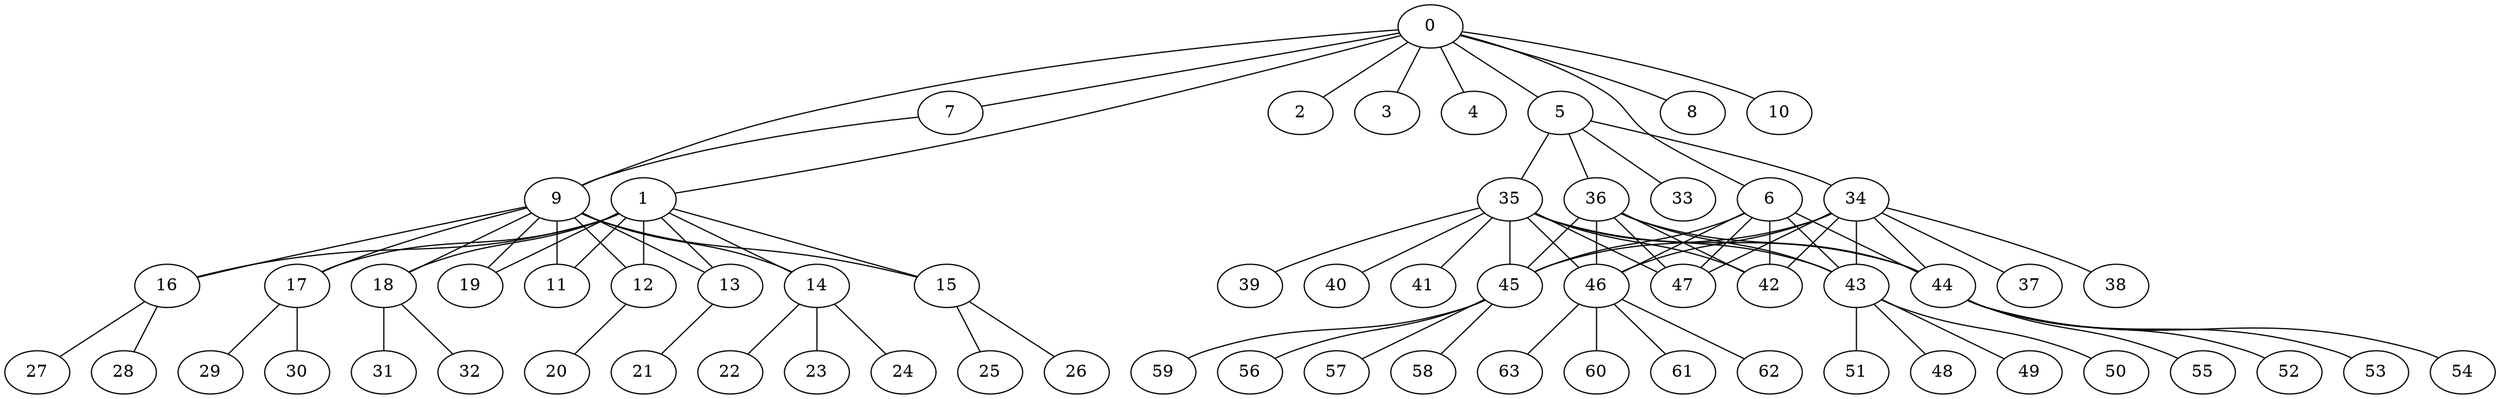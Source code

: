 strict graph G {
0 [childgroup=0, display=0, enterk=0, id=0, itext="ROOT:", level=0, next=0, nextk=0, parent=0, title=ROOT];
1 [childgroup=12, display=al_basis_info_display, enterk=nav_down, id=1, itext="System Info", level=1, next=2, nextk=nav_next, parent=0, title=mi_system_info];
2 [childgroup=61, display=al_menu_timers_display, enterk=nav_down, id=2, itext="=[ TIMERS T1/T1 ]===", level=1, next=3, nextk=nav_next, parent=0, title=mi_timers_info];
3 [childgroup=62, display=al_menu_cycles_display, enterk=nav_down, id=3, itext="=[ CYCLES C1/C2 ]===", level=1, next=4, nextk=nav_next, parent=0, title=mi_acycle_info];
4 [childgroup=62, display=al_menu_monitor_display, enterk=nav_down, id=4, itext="=[ MONITORING ]=====", level=1, next=5, nextk=nav_next, parent=0, title=mi_monitor_info];
5 [childgroup=34, display=al_menu_time_display, enterk=nav_down, id=5, itext="=[ Info CLOCK ]=====", level=1, next=6, nextk=nav_next, parent=0, title=mi_clock_info];
6 [childgroup=43, display=al_menu_network_1_display, enterk=nav_down, id=6, itext="=[ Info NETWORK 1 ]=", level=1, next=7, nextk=nav_next, parent=0, title=mi_network1_info];
7 [childgroup=45, display=al_menu_network_2_display, enterk=nav_down, id=7, itext="=[ Info NETWORK 2 ]=", level=4, next=9, nextk=" nav_next", parent=0, title=mi_network2_info];
8 [childgroup=62, display=al_menu_cycles_display, enterk=nav_down, id=8, itext="=[ TEST MODE ]======", level=1, next=5, nextk=nav_next, parent=0, title=mi_test_info];
9 [childgroup=12, display=al_menu_akku_display, enterk=nav_down, id=9, itext=Configuration, level=1, next=8, nextk=nav_next, parent=0, title=mi_config_info];
10 [childgroup=63, display=al_menu_sensors_current_display, enterk=nav_down, id=10, itext="Current Sensors", level=1, next=1, nextk=nav_next, parent=0, title=mi_current_info];
11 [childgroup=11, display=al_list_submenus_display, enterk=nav_up, id=11, itext="=[ Menu AQUALOOP ]==", level=2, next=12, nextk=nav_next, parent=11, title=mi_config_set_menu];
12 [childgroup=20, display=" al_list_submenus_display", enterk=nav_down, id=12, itext="1: Membranes config ", level=3, next=13, nextk=nav_next, parent=11, title=mi_config_mem_set_menu];
13 [childgroup=21, display=" al_list_submenus_display", enterk=nav_down, id=13, itext="2: Suction overflow ", level=3, next=14, nextk=nav_next, parent=11, title=mi_config_sof_set_menu];
14 [childgroup=23, display=" al_list_submenus_display", enterk=nav_down, id=14, itext="3: Sludge pump", level=3, next=15, nextk=nav_next, parent=11, title=mi_config_slp_set_menu];
15 [childgroup=23, display=" al_list_submenus_display", enterk=nav_down, id=15, itext="4: C1/C2 suction", level=3, next=16, nextk=nav_next, parent=11, title=mi_config_c12_set_menu];
16 [childgroup=27, display=" al_list_submenus_display", enterk=nav_down, id=16, itext="5: AIR on/off timer ", level=3, next=17, nextk=nav_next, parent=11, title=mi_config_air_set_menu];
17 [childgroup=29, display=" al_list_submenus_display", enterk=nav_down, id=17, itext="6: T1 starting time ", level=3, next=18, nextk=nav_next, parent=11, title=mi_config_t1_set_menu];
18 [childgroup=31, display=" al_list_submenus_display", enterk=nav_down, id=18, itext="7: T2 starting time ", level=3, next=19, nextk=nav_next, parent=11, title=mi_config_t2_set_menu];
19 [childgroup=1, display=" al_list_submenus_display", enterk=nav_down, id=19, itext=Return, level=3, next=12, nextk=nav_next, parent=11, title=mi_config_back_set_menu];
20 [childgroup=12, display=" al_menu_change_MEM_number", enterk=set_para, id=20, itext="Change MEM (number) ", level=4, next=12, nextk=" inc_MEM", parent=11, title=mi_config_set_mem];
21 [childgroup=13, display=" al_menu_change_SO_number", enterk=set_para, id=21, itext="Change SO (weeks)", level=4, next=13, nextk=" inc_SO", parent=11, title=mi_config_set_sof];
22 [childgroup=23, display=" al_menu_change_SLP_week", enterk=set_para, id=22, itext="Change SLP (weeks)", level=4, next=14, nextk=inc_SLPw, parent=11, title=mi_config_set_slpw];
23 [childgroup=24, display=" al_menu_change_SLP_day", enterk=set_para, id=23, itext="Change SLP (days)", level=4, next=14, nextk=inc_SLPd, parent=11, title=mi_config_set_slpd];
24 [childgroup=14, display=" al_menu_change_SLP_min", enterk=set_para, id=24, itext="Change SLP (minutes)", level=4, next=14, nextk=" inc_SLPm", parent=11, title=mi_config_set_slpm];
25 [childgroup=26, display=" al_menu_change_C1_number", enterk=set_para, id=25, itext="Change C1 (cycles)", level=4, next=15, nextk=inc_C1, parent=11, title=mi_config_set_c1];
26 [childgroup=15, display=" al_menu_change_C2_number", enterk=set_para, id=26, itext="Change C2 (cycles)", level=4, next=15, nextk=" inc_C2", parent=11, title=mi_config_set_c2];
27 [childgroup=28, display=" al_menu_change_AIR_on", enterk=set_para, id=27, itext="Change AIR ON (min) ", level=4, next=16, nextk=inc_AIRon, parent=11, title=mi_config_set_airon];
28 [childgroup=16, display=" al_menu_change_AIR_off", enterk=" set_para", id=28, itext="Change AIR OFF (min)", level=4, next=16, nextk=" inc_AIRoff", parent=11, title=mi_config_set_airoff];
29 [childgroup=30, display=" al_menu_change_T1_hour", enterk=set_para, id=29, itext="Change T1 (hour)", level=4, next=17, nextk=inc_T1h, parent=11, title=mi_config_set_t1h];
30 [childgroup=17, display=" al_menu_change_T1_min", enterk=set_para, id=30, itext="Change T1 (minutes) ", level=4, next=17, nextk=inc_T1m, parent=11, title=mi_config_set_t1m];
31 [childgroup=32, display=" al_menu_change_T2_hour", enterk=set_para, id=31, itext="Change T2 (hour)", level=4, next=18, nextk=inc_T2h, parent=11, title=mi_config_set_t2h];
32 [childgroup=18, display=" al_menu_change_T2_min", enterk=set_para, id=32, itext="Change T2 (minutes) ", level=4, next=18, nextk=inc_T2m, parent=11, title=mi_config_set_t2m];
33 [childgroup=33, display=al_list_submenus_display, enterk=nav_up, id=33, itext="=[ Menu CLOCK ]=====", level=2, next=34, nextk=nav_next, parent=33, title=mi_clock_set_menu];
34 [childgroup=37, display=al_list_submenus_display, enterk=nav_CL, id=34, itext="1: Set Time", level=3, next=35, nextk=nav_next, parent=33, title=mi_clock_cl_set_menu];
35 [childgroup=39, display=al_list_submenus_display, enterk=nav_CL, id=35, itext="2: Set Date", level=3, next=36, nextk=nav_next, parent=33, title=mi_clock_da_set_menu];
36 [childgroup=5, display=" al_list_submenus_display", enterk=nav_down, id=36, itext=Return, level=3, next=34, nextk=nav_next, parent=33, title=mi_clock_back_set_menu];
37 [childgroup=38, display=al_menu_change_LT_hour, enterk=set_clock, id=37, itext="Set Time (hour)", level=4, next=34, nextk=inc_LThh, parent=33, title=mi_clock_set_thh];
38 [childgroup=34, display=al_menu_change_LT_min, enterk=set_clock, id=38, itext="Set Time (minutes)", level=4, next=34, nextk=" inc_LTmm", parent=33, title=mi_clock_set_tmm];
39 [childgroup=40, display=al_menu_change_LT_day, enterk=set_clock, id=39, itext="Set Date (day)", level=4, next=35, nextk=inc_LTdy, parent=33, title=mi_clock_set_tdd];
40 [childgroup=41, display=al_menu_change_LT_month, enterk=set_clock, id=40, itext="Set Date (month)", level=4, next=35, nextk=inc_LTmo, parent=33, title=mi_clock_set_tmo];
41 [childgroup=35, display=al_menu_change_LT_year, enterk=set_clock, id=41, itext="Set Date (year)", level=4, next=35, nextk=" inc_LTyr", parent=33, title=mi_clock_set_tyr];
42 [childgroup=35, display=al_list_submenus_display, enterk=nav_up, id=42, itext="=[ Menu NETWORK ]===", level=2, next=43, nextk=nav_next, parent=42, title=mi_network1_set_menu];
43 [childgroup=35, display=al_list_submenus_display, enterk=nav_IPA, id=43, itext="1: IP Address", level=3, next=44, nextk=nav_next, parent=42, title=mi_network_ip_set_menu];
44 [childgroup=35, display=al_list_submenus_display, enterk=nav_GWY, id=44, itext="2: GATEWAY Address", level=3, next=45, nextk=nav_next, parent=42, title=mi_network_gwy_set_menu];
45 [childgroup=35, display=al_list_submenus_display, enterk=nav_DNS, id=45, itext="3: DNS Address", level=3, next=46, nextk=nav_next, parent=42, title=mi_network_dns_set_menu];
46 [childgroup=35, display=" al_list_submenus_display", enterk=nav_down, id=46, itext="4: NTP Address", level=3, next=47, nextk=nav_next, parent=42, title=mi_network_ntp_set_menu];
47 [childgroup=35, display=" al_list_submenus_display", enterk=nav_down, id=47, itext=Return, level=3, next=47, nextk=nav_next, parent=42, title=mi_network1_back_set_menu];
48 [childgroup=35, display=al_menu_change_IPA_1, enterk=set_IPA, id=48, itext="Set IP Address (A)", level=4, next=43, nextk=inc_IPA1, parent=42, title=mi_network1_set_ip1];
49 [childgroup=35, display=al_menu_change_IPA_2, enterk=set_IPA, id=49, itext="Set IP Address (B)", level=4, next=43, nextk=inc_IPA2, parent=42, title=mi_network1_set_ip2];
50 [childgroup=35, display=al_menu_change_IPA_3, enterk=set_IPA, id=50, itext="Set IP Address (C)", level=4, next=43, nextk=inc_IPA3, parent=42, title=mi_network1_set_ip3];
51 [childgroup=35, display=al_menu_change_IPA_4, enterk=set_IPA, id=51, itext="Set IP Address (D)", level=4, next=43, nextk=" inc_IPA4", parent=42, title=mi_network1_set_ip4];
52 [childgroup=35, display=al_menu_change_GWY_1, enterk=set_GWY, id=52, itext="Set GWY Address (A)", level=4, next=44, nextk=inc_GWY1, parent=42, title=mi_network1_set_gw1];
53 [childgroup=35, display=al_menu_change_GWY_2, enterk=set_GWY, id=53, itext="Set GWY Address (B)", level=4, next=44, nextk=inc_GWY2, parent=42, title=mi_network1_set_gw2];
54 [childgroup=35, display=al_menu_change_GWY_3, enterk=set_GWY, id=54, itext="Set GWY Address (C)", level=4, next=44, nextk=inc_GWY3, parent=42, title=mi_network1_set_gw3];
55 [childgroup=35, display=al_menu_change_GWY_4, enterk=set_GWY, id=55, itext="Set GWY Address (D)", level=4, next=44, nextk=" inc_GWY4", parent=42, title=mi_network1_set_gw4];
56 [childgroup=35, display=al_menu_change_DNS_1, enterk=set_DNS, id=56, itext="Set DNS Address (A)", level=4, next=45, nextk=inc_DNS1, parent=42, title=mi_network2_set_ns1];
57 [childgroup=35, display=al_menu_change_DNS_2, enterk=set_DNS, id=57, itext="Set DNS Address (B)", level=4, next=45, nextk=inc_DNS2, parent=42, title=mi_network2_set_ns2];
58 [childgroup=35, display=al_menu_change_DNS_3, enterk=set_DNS, id=58, itext="Set DNS Address (C)", level=4, next=45, nextk=inc_DNS3, parent=42, title=mi_network2_set_ns3];
59 [childgroup=35, display=al_menu_change_DNS_4, enterk=set_DNS, id=59, itext="Set DNS Address (D)", level=4, next=45, nextk=" inc_DNS4", parent=42, title=mi_network2_set_ns4];
60 [childgroup=35, display=al_draw_submenu_title, enterk=nav_up, id=60, itext="Set NTP Address", level=4, next=46, nextk=inc_NTP1, parent=42, title=mi_network1_set_ntp];
61 [childgroup=35, display=NULL_FUNC, enterk=NULL_FUNC, id=61, itext="Timer Settings", level=4, next=46, nextk=NULL_FUNC, parent=2, title=mi_timers_set_menu];
62 [childgroup=35, display=NULL_FUNC, enterk=NULL_FUNC, id=62, itext="Cycle Settings", level=4, next=46, nextk=NULL_FUNC, parent=3, title=mi_acycle_set_menu];
63 [childgroup=35, display=NULL_FUNC, enterk=NULL_FUNC, id=63, itext="Test Modes", level=4, next=46, nextk=NULL_FUNC, parent=8, title=mi_test_set_menu];
0 -- 1;
0 -- 2;
0 -- 3;
0 -- 4;
0 -- 5;
0 -- 6;
0 -- 7;
0 -- 8;
0 -- 9;
0 -- 10;
1 -- 16;
1 -- 18;
1 -- 19;
1 -- 17;
1 -- 11;
1 -- 12;
1 -- 13;
1 -- 14;
1 -- 15;
5 -- 33;
5 -- 34;
5 -- 35;
5 -- 36;
6 -- 42;
6 -- 43;
6 -- 44;
6 -- 45;
6 -- 46;
6 -- 47;
7 -- 9;
9 -- 16;
9 -- 18;
9 -- 19;
9 -- 17;
9 -- 11;
9 -- 12;
9 -- 13;
9 -- 14;
9 -- 15;
12 -- 20;
13 -- 21;
14 -- 24;
14 -- 23;
14 -- 22;
15 -- 26;
15 -- 25;
16 -- 27;
16 -- 28;
17 -- 29;
17 -- 30;
18 -- 32;
18 -- 31;
34 -- 37;
34 -- 38;
34 -- 42;
34 -- 43;
34 -- 44;
34 -- 45;
34 -- 46;
34 -- 47;
35 -- 39;
35 -- 40;
35 -- 41;
35 -- 42;
35 -- 43;
35 -- 44;
35 -- 45;
35 -- 46;
35 -- 47;
36 -- 42;
36 -- 43;
36 -- 44;
36 -- 45;
36 -- 46;
36 -- 47;
43 -- 48;
43 -- 49;
43 -- 50;
43 -- 51;
44 -- 52;
44 -- 53;
44 -- 55;
44 -- 54;
45 -- 56;
45 -- 57;
45 -- 58;
45 -- 59;
46 -- 60;
46 -- 61;
46 -- 62;
46 -- 63;
}
